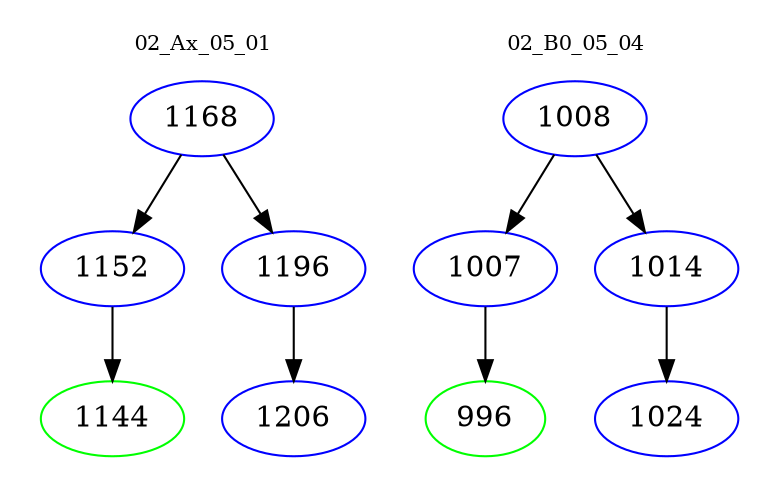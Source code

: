 digraph{
subgraph cluster_0 {
color = white
label = "02_Ax_05_01";
fontsize=10;
T0_1168 [label="1168", color="blue"]
T0_1168 -> T0_1152 [color="black"]
T0_1152 [label="1152", color="blue"]
T0_1152 -> T0_1144 [color="black"]
T0_1144 [label="1144", color="green"]
T0_1168 -> T0_1196 [color="black"]
T0_1196 [label="1196", color="blue"]
T0_1196 -> T0_1206 [color="black"]
T0_1206 [label="1206", color="blue"]
}
subgraph cluster_1 {
color = white
label = "02_B0_05_04";
fontsize=10;
T1_1008 [label="1008", color="blue"]
T1_1008 -> T1_1007 [color="black"]
T1_1007 [label="1007", color="blue"]
T1_1007 -> T1_996 [color="black"]
T1_996 [label="996", color="green"]
T1_1008 -> T1_1014 [color="black"]
T1_1014 [label="1014", color="blue"]
T1_1014 -> T1_1024 [color="black"]
T1_1024 [label="1024", color="blue"]
}
}
